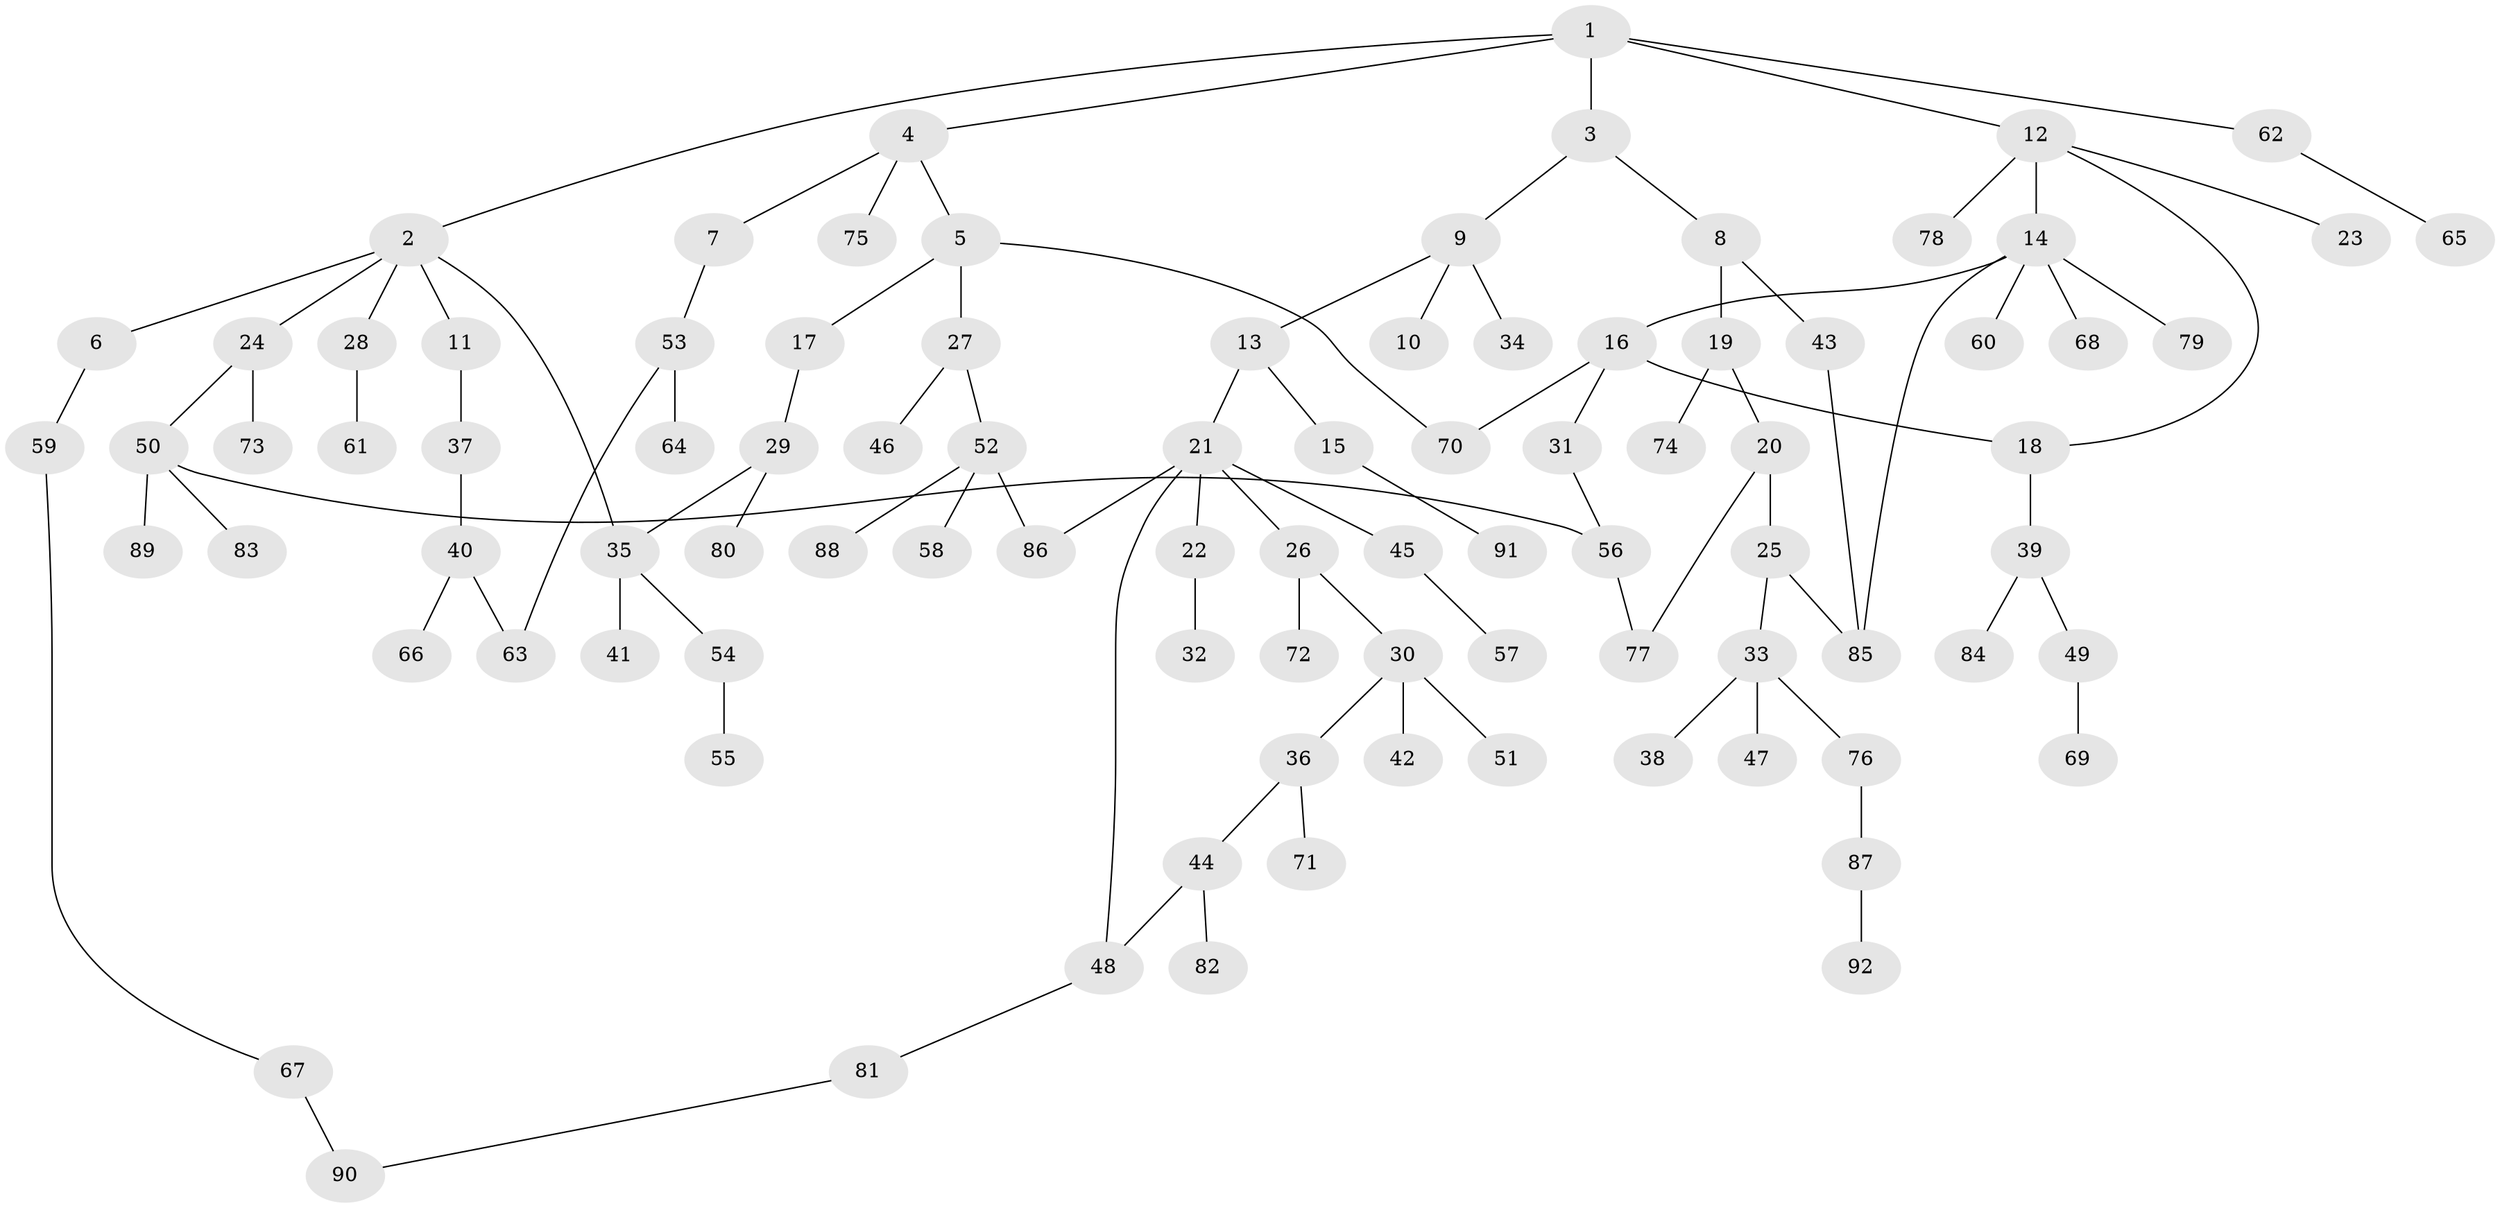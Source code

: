 // coarse degree distribution, {6: 0.047619047619047616, 4: 0.09523809523809523, 3: 0.15873015873015872, 2: 0.2222222222222222, 5: 0.06349206349206349, 1: 0.4126984126984127}
// Generated by graph-tools (version 1.1) at 2025/51/02/27/25 19:51:38]
// undirected, 92 vertices, 102 edges
graph export_dot {
graph [start="1"]
  node [color=gray90,style=filled];
  1;
  2;
  3;
  4;
  5;
  6;
  7;
  8;
  9;
  10;
  11;
  12;
  13;
  14;
  15;
  16;
  17;
  18;
  19;
  20;
  21;
  22;
  23;
  24;
  25;
  26;
  27;
  28;
  29;
  30;
  31;
  32;
  33;
  34;
  35;
  36;
  37;
  38;
  39;
  40;
  41;
  42;
  43;
  44;
  45;
  46;
  47;
  48;
  49;
  50;
  51;
  52;
  53;
  54;
  55;
  56;
  57;
  58;
  59;
  60;
  61;
  62;
  63;
  64;
  65;
  66;
  67;
  68;
  69;
  70;
  71;
  72;
  73;
  74;
  75;
  76;
  77;
  78;
  79;
  80;
  81;
  82;
  83;
  84;
  85;
  86;
  87;
  88;
  89;
  90;
  91;
  92;
  1 -- 2;
  1 -- 3;
  1 -- 4;
  1 -- 12;
  1 -- 62;
  2 -- 6;
  2 -- 11;
  2 -- 24;
  2 -- 28;
  2 -- 35;
  3 -- 8;
  3 -- 9;
  4 -- 5;
  4 -- 7;
  4 -- 75;
  5 -- 17;
  5 -- 27;
  5 -- 70;
  6 -- 59;
  7 -- 53;
  8 -- 19;
  8 -- 43;
  9 -- 10;
  9 -- 13;
  9 -- 34;
  11 -- 37;
  12 -- 14;
  12 -- 23;
  12 -- 78;
  12 -- 18;
  13 -- 15;
  13 -- 21;
  14 -- 16;
  14 -- 60;
  14 -- 68;
  14 -- 79;
  14 -- 85;
  15 -- 91;
  16 -- 18;
  16 -- 31;
  16 -- 70;
  17 -- 29;
  18 -- 39;
  19 -- 20;
  19 -- 74;
  20 -- 25;
  20 -- 77;
  21 -- 22;
  21 -- 26;
  21 -- 45;
  21 -- 48;
  21 -- 86;
  22 -- 32;
  24 -- 50;
  24 -- 73;
  25 -- 33;
  25 -- 85;
  26 -- 30;
  26 -- 72;
  27 -- 46;
  27 -- 52;
  28 -- 61;
  29 -- 80;
  29 -- 35;
  30 -- 36;
  30 -- 42;
  30 -- 51;
  31 -- 56;
  33 -- 38;
  33 -- 47;
  33 -- 76;
  35 -- 41;
  35 -- 54;
  36 -- 44;
  36 -- 71;
  37 -- 40;
  39 -- 49;
  39 -- 84;
  40 -- 66;
  40 -- 63;
  43 -- 85;
  44 -- 48;
  44 -- 82;
  45 -- 57;
  48 -- 81;
  49 -- 69;
  50 -- 56;
  50 -- 83;
  50 -- 89;
  52 -- 58;
  52 -- 86;
  52 -- 88;
  53 -- 63;
  53 -- 64;
  54 -- 55;
  56 -- 77;
  59 -- 67;
  62 -- 65;
  67 -- 90;
  76 -- 87;
  81 -- 90;
  87 -- 92;
}
